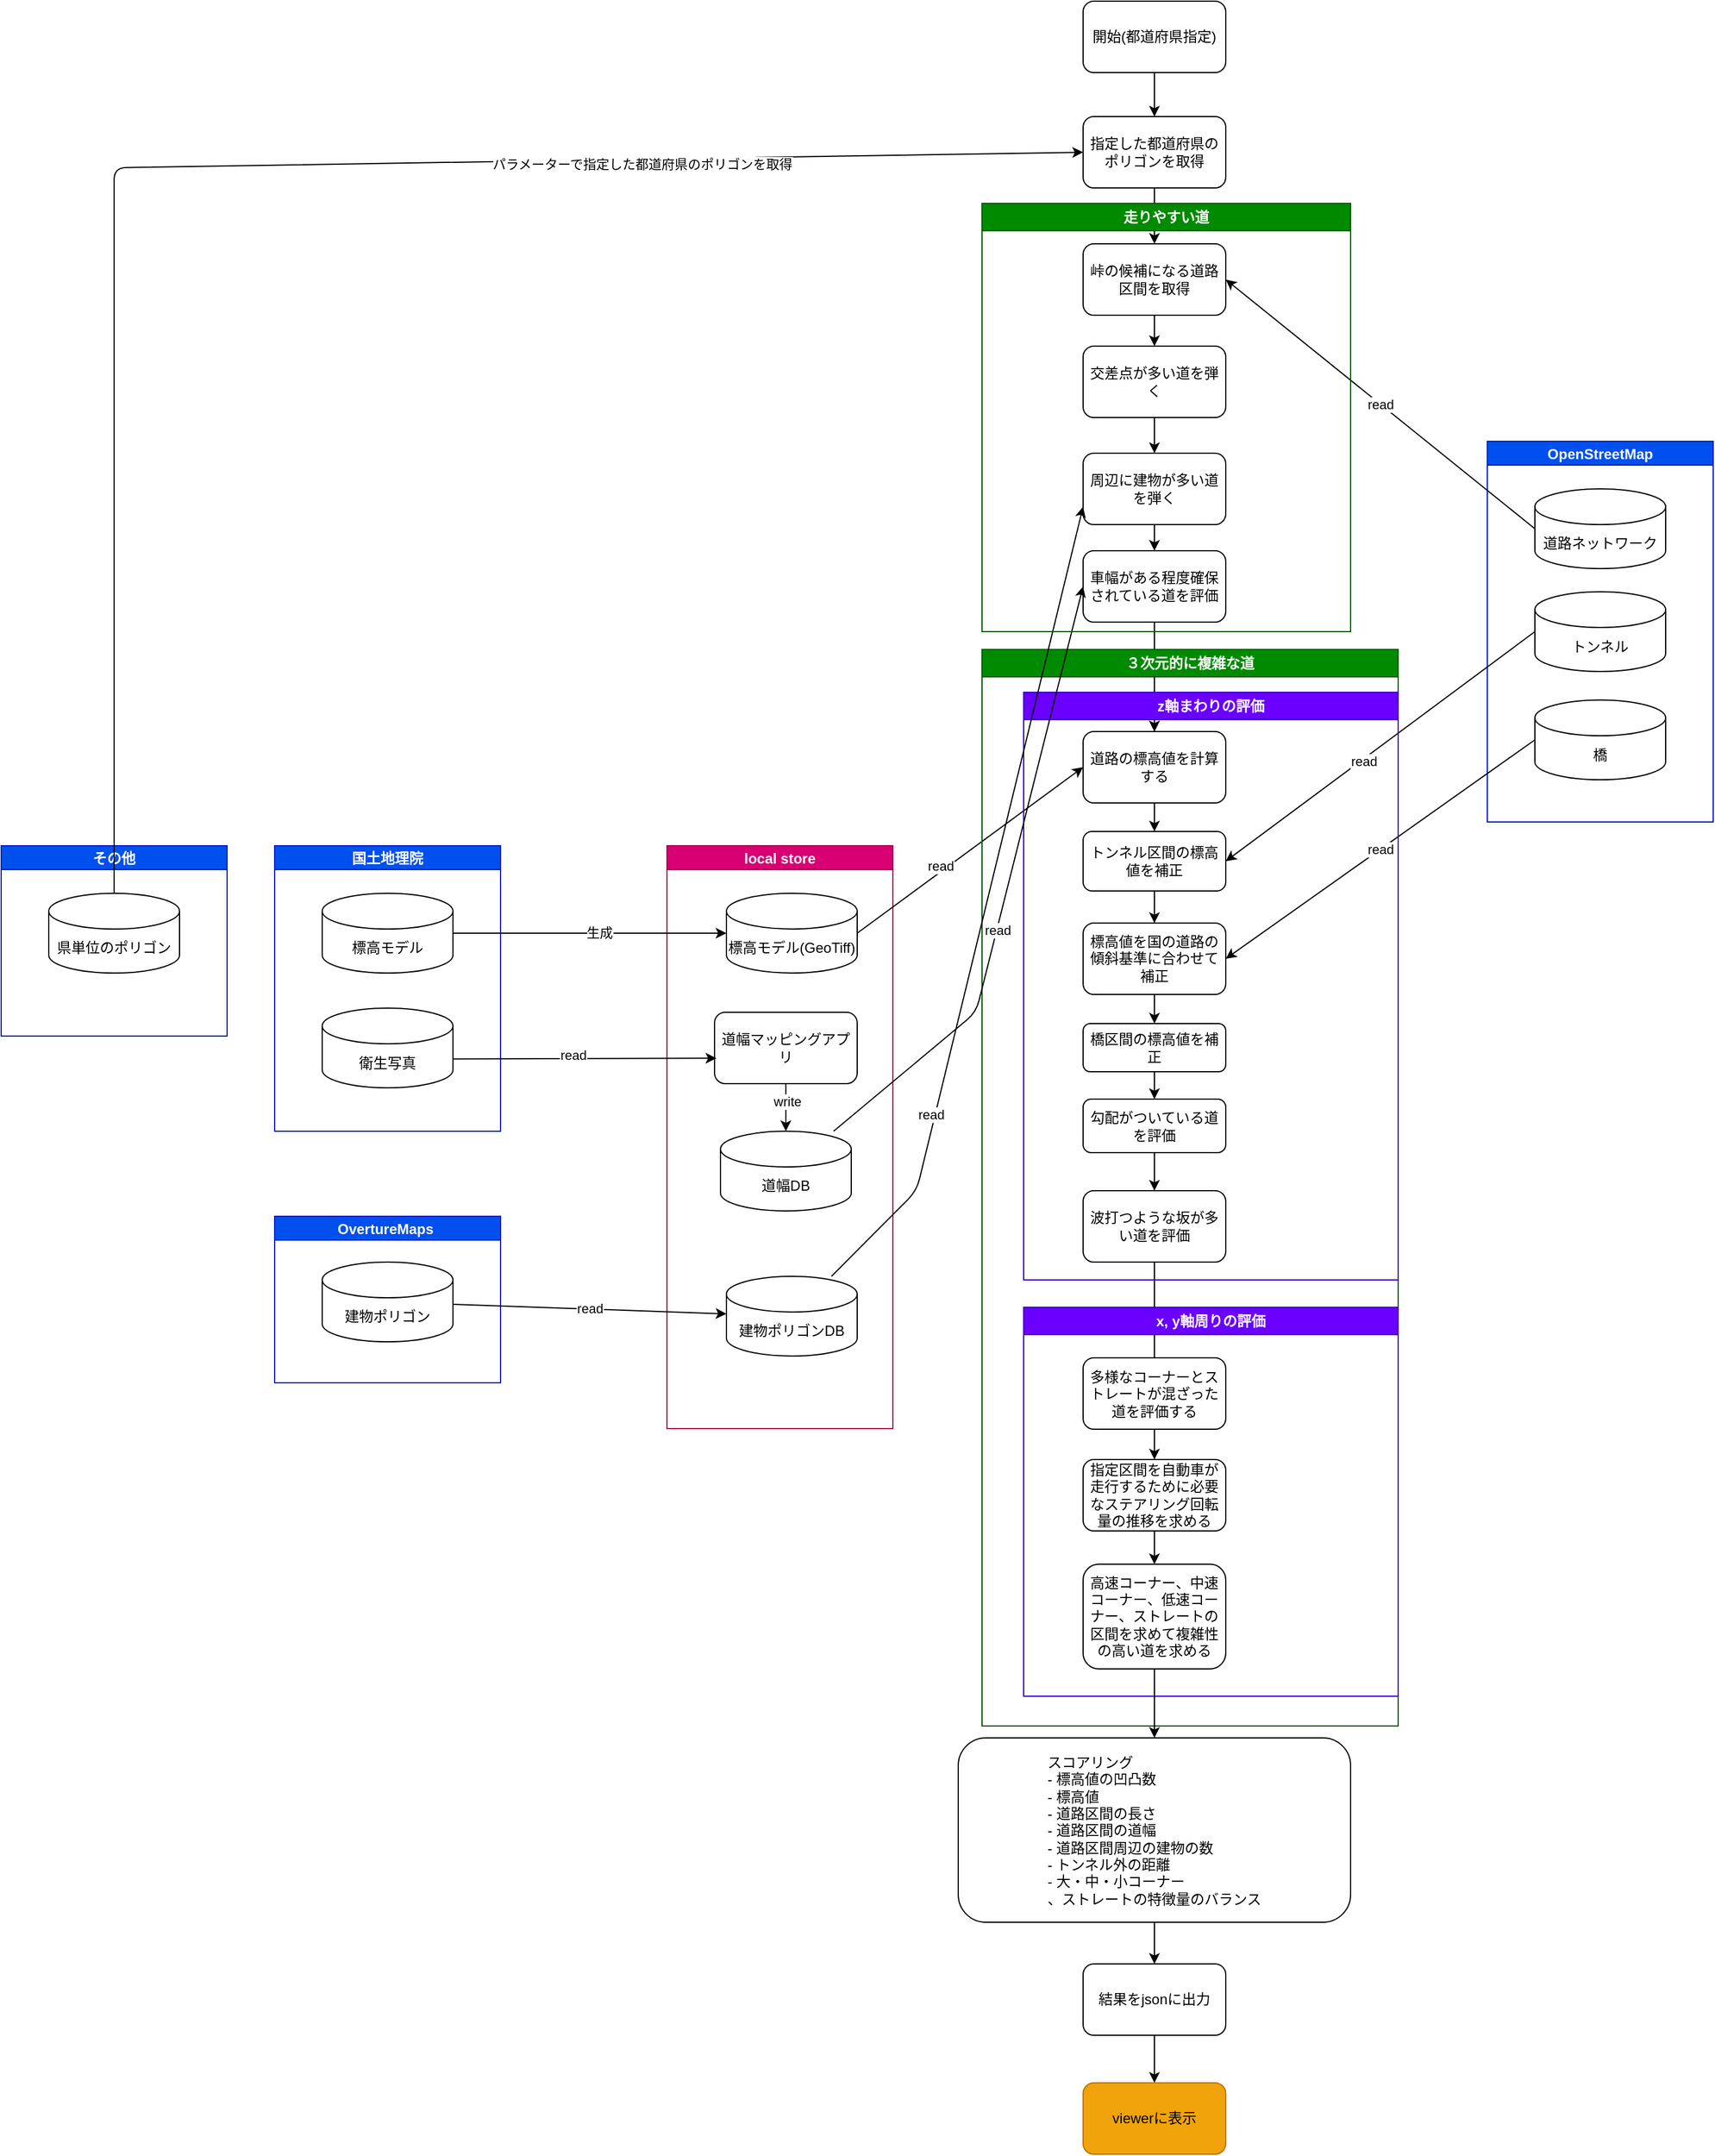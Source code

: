<mxfile>
    <diagram id="E-VGaTpxqbZD3d03mHxB" name="ページ1">
        <mxGraphModel dx="3564" dy="2792" grid="1" gridSize="10" guides="1" tooltips="1" connect="1" arrows="1" fold="1" page="1" pageScale="1" pageWidth="827" pageHeight="1169" math="0" shadow="0">
            <root>
                <mxCell id="0"/>
                <mxCell id="1" parent="0"/>
                <mxCell id="182" style="edgeStyle=none;html=1;" edge="1" parent="1" source="3" target="6">
                    <mxGeometry relative="1" as="geometry"/>
                </mxCell>
                <mxCell id="3" value="指定した都道府県のポリゴンを取得" style="rounded=1;whiteSpace=wrap;html=1;" parent="1" vertex="1">
                    <mxGeometry x="280" y="27" width="120" height="60" as="geometry"/>
                </mxCell>
                <mxCell id="9" value="" style="edgeStyle=none;html=1;" parent="1" source="6" target="8" edge="1">
                    <mxGeometry relative="1" as="geometry"/>
                </mxCell>
                <mxCell id="6" value="峠の候補になる道路区間を取得" style="rounded=1;whiteSpace=wrap;html=1;" parent="1" vertex="1">
                    <mxGeometry x="280" y="134" width="120" height="60" as="geometry"/>
                </mxCell>
                <mxCell id="11" value="" style="edgeStyle=none;html=1;" parent="1" source="8" edge="1">
                    <mxGeometry relative="1" as="geometry">
                        <mxPoint x="340" y="310" as="targetPoint"/>
                    </mxGeometry>
                </mxCell>
                <mxCell id="8" value="交差点が多い道を弾く" style="whiteSpace=wrap;html=1;rounded=1;" parent="1" vertex="1">
                    <mxGeometry x="280" y="220" width="120" height="60" as="geometry"/>
                </mxCell>
                <mxCell id="13" style="edgeStyle=none;html=1;entryX=0.5;entryY=0;entryDx=0;entryDy=0;" parent="1" target="12" edge="1">
                    <mxGeometry relative="1" as="geometry">
                        <mxPoint x="340" y="370" as="sourcePoint"/>
                    </mxGeometry>
                </mxCell>
                <mxCell id="15" value="" style="edgeStyle=none;html=1;" parent="1" source="12" target="14" edge="1">
                    <mxGeometry relative="1" as="geometry"/>
                </mxCell>
                <mxCell id="195" value="" style="edgeStyle=none;html=1;" edge="1" parent="1" source="12" target="14">
                    <mxGeometry relative="1" as="geometry"/>
                </mxCell>
                <mxCell id="12" value="車幅がある程度確保されている道を評価" style="whiteSpace=wrap;html=1;rounded=1;" parent="1" vertex="1">
                    <mxGeometry x="280" y="392" width="120" height="60" as="geometry"/>
                </mxCell>
                <mxCell id="17" value="" style="edgeStyle=none;html=1;" parent="1" source="14" target="16" edge="1">
                    <mxGeometry relative="1" as="geometry"/>
                </mxCell>
                <mxCell id="14" value="道路の標高値を計算する" style="whiteSpace=wrap;html=1;rounded=1;" parent="1" vertex="1">
                    <mxGeometry x="280" y="544" width="120" height="60" as="geometry"/>
                </mxCell>
                <mxCell id="19" value="" style="edgeStyle=none;html=1;" parent="1" source="16" target="18" edge="1">
                    <mxGeometry relative="1" as="geometry"/>
                </mxCell>
                <mxCell id="16" value="トンネル区間の標高値を補正" style="rounded=1;whiteSpace=wrap;html=1;" parent="1" vertex="1">
                    <mxGeometry x="280" y="628" width="120" height="50" as="geometry"/>
                </mxCell>
                <mxCell id="21" value="" style="edgeStyle=none;html=1;" parent="1" source="18" target="20" edge="1">
                    <mxGeometry relative="1" as="geometry"/>
                </mxCell>
                <mxCell id="18" value="標高値を国の道路の傾斜基準に合わせて補正" style="whiteSpace=wrap;html=1;rounded=1;" parent="1" vertex="1">
                    <mxGeometry x="280" y="705" width="120" height="60" as="geometry"/>
                </mxCell>
                <mxCell id="191" style="edgeStyle=none;html=1;entryX=0.5;entryY=0;entryDx=0;entryDy=0;" edge="1" parent="1" source="20" target="24">
                    <mxGeometry relative="1" as="geometry"/>
                </mxCell>
                <mxCell id="20" value="橋区間の標高値を補正" style="rounded=1;whiteSpace=wrap;html=1;" parent="1" vertex="1">
                    <mxGeometry x="280" y="789.5" width="120" height="40.5" as="geometry"/>
                </mxCell>
                <mxCell id="96" style="edgeStyle=none;html=1;entryX=0.5;entryY=0;entryDx=0;entryDy=0;" parent="1" target="94" edge="1">
                    <mxGeometry relative="1" as="geometry">
                        <mxPoint x="340" y="1014.5" as="sourcePoint"/>
                    </mxGeometry>
                </mxCell>
                <mxCell id="192" style="edgeStyle=none;html=1;entryX=0.5;entryY=0;entryDx=0;entryDy=0;" edge="1" parent="1" source="24" target="94">
                    <mxGeometry relative="1" as="geometry"/>
                </mxCell>
                <mxCell id="24" value="勾配がついている道を評価" style="whiteSpace=wrap;html=1;rounded=1;" parent="1" vertex="1">
                    <mxGeometry x="280" y="853" width="120" height="45" as="geometry"/>
                </mxCell>
                <mxCell id="180" style="edgeStyle=none;html=1;entryX=0.5;entryY=0;entryDx=0;entryDy=0;" edge="1" parent="1" source="48" target="173">
                    <mxGeometry relative="1" as="geometry"/>
                </mxCell>
                <mxCell id="48" value="指定区間を自動車が走行するために必要なステアリング回転量の推移を求める" style="whiteSpace=wrap;html=1;rounded=1;" parent="1" vertex="1">
                    <mxGeometry x="280" y="1156" width="120" height="60" as="geometry"/>
                </mxCell>
                <mxCell id="133" value="" style="edgeStyle=none;html=1;" parent="1" source="56" target="132" edge="1">
                    <mxGeometry relative="1" as="geometry"/>
                </mxCell>
                <mxCell id="56" value="&lt;div style=&quot;text-align: left;&quot;&gt;&lt;span style=&quot;background-color: initial;&quot;&gt;スコアリング&lt;/span&gt;&lt;/div&gt;&lt;div style=&quot;text-align: left;&quot;&gt;&lt;span style=&quot;background-color: initial;&quot;&gt;- 標高値の凹凸数&lt;/span&gt;&lt;/div&gt;&lt;div style=&quot;text-align: left;&quot;&gt;&lt;span style=&quot;background-color: initial;&quot;&gt;- 標高値&lt;/span&gt;&lt;/div&gt;&lt;div style=&quot;text-align: left;&quot;&gt;&lt;span style=&quot;background-color: initial;&quot;&gt;- 道路区間の長さ&lt;/span&gt;&lt;/div&gt;&lt;div style=&quot;text-align: left;&quot;&gt;&lt;span style=&quot;background-color: initial;&quot;&gt;- 道路区間の道幅&lt;/span&gt;&lt;/div&gt;&lt;div style=&quot;text-align: left;&quot;&gt;&lt;span style=&quot;background-color: initial;&quot;&gt;- 道路区間周辺の建物の数&lt;/span&gt;&lt;/div&gt;&lt;div style=&quot;text-align: left;&quot;&gt;&lt;span style=&quot;background-color: initial;&quot;&gt;- トンネル外の距離&lt;/span&gt;&lt;/div&gt;&lt;div style=&quot;text-align: left;&quot;&gt;&lt;span style=&quot;background-color: initial;&quot;&gt;- 大・中・小コーナー&lt;/span&gt;&lt;/div&gt;&lt;div style=&quot;text-align: left;&quot;&gt;&lt;span style=&quot;background-color: initial;&quot;&gt;、ストレートの特徴量のバランス&lt;/span&gt;&lt;/div&gt;" style="whiteSpace=wrap;html=1;rounded=1;" parent="1" vertex="1">
                    <mxGeometry x="175" y="1390" width="330" height="155" as="geometry"/>
                </mxCell>
                <mxCell id="65" value="OpenStreetMap" style="swimlane;startSize=20;horizontal=1;containerType=tree;fillColor=#0050ef;fontColor=#ffffff;strokeColor=#001DBC;" parent="1" vertex="1">
                    <mxGeometry x="620" y="300" width="190" height="320" as="geometry"/>
                </mxCell>
                <mxCell id="158" value="道路ネットワーク" style="shape=cylinder3;whiteSpace=wrap;html=1;boundedLbl=1;backgroundOutline=1;size=15;" parent="65" vertex="1">
                    <mxGeometry x="40" y="40" width="110" height="67" as="geometry"/>
                </mxCell>
                <mxCell id="159" value="トンネル" style="shape=cylinder3;whiteSpace=wrap;html=1;boundedLbl=1;backgroundOutline=1;size=15;" parent="65" vertex="1">
                    <mxGeometry x="40" y="126.5" width="110" height="67" as="geometry"/>
                </mxCell>
                <mxCell id="160" value="橋" style="shape=cylinder3;whiteSpace=wrap;html=1;boundedLbl=1;backgroundOutline=1;size=15;" parent="65" vertex="1">
                    <mxGeometry x="40" y="217.5" width="110" height="67" as="geometry"/>
                </mxCell>
                <mxCell id="75" value="read" style="edgeStyle=none;html=1;entryX=1;entryY=0.5;entryDx=0;entryDy=0;exitX=0;exitY=0.5;exitDx=0;exitDy=0;exitPerimeter=0;" parent="1" source="158" target="6" edge="1">
                    <mxGeometry relative="1" as="geometry"/>
                </mxCell>
                <mxCell id="76" style="edgeStyle=none;html=1;entryX=1;entryY=0.5;entryDx=0;entryDy=0;exitX=0;exitY=0.5;exitDx=0;exitDy=0;exitPerimeter=0;" parent="1" source="159" target="16" edge="1">
                    <mxGeometry relative="1" as="geometry"/>
                </mxCell>
                <mxCell id="143" value="read" style="edgeLabel;html=1;align=center;verticalAlign=middle;resizable=0;points=[];" parent="76" vertex="1" connectable="0">
                    <mxGeometry x="0.114" y="1" relative="1" as="geometry">
                        <mxPoint as="offset"/>
                    </mxGeometry>
                </mxCell>
                <mxCell id="78" value="read" style="edgeStyle=none;html=1;entryX=1;entryY=0.5;entryDx=0;entryDy=0;exitX=0;exitY=0.5;exitDx=0;exitDy=0;exitPerimeter=0;" parent="1" source="160" target="18" edge="1">
                    <mxGeometry relative="1" as="geometry"/>
                </mxCell>
                <mxCell id="81" value="国土地理院" style="swimlane;startSize=20;horizontal=1;containerType=tree;fillColor=#0050ef;fontColor=#ffffff;strokeColor=#001DBC;" parent="1" vertex="1">
                    <mxGeometry x="-400" y="640" width="190" height="240" as="geometry"/>
                </mxCell>
                <mxCell id="152" value="標高モデル" style="shape=cylinder3;whiteSpace=wrap;html=1;boundedLbl=1;backgroundOutline=1;size=15;" parent="81" vertex="1">
                    <mxGeometry x="40" y="40" width="110" height="67" as="geometry"/>
                </mxCell>
                <mxCell id="153" value="衛生写真" style="shape=cylinder3;whiteSpace=wrap;html=1;boundedLbl=1;backgroundOutline=1;size=15;" parent="81" vertex="1">
                    <mxGeometry x="40" y="136.5" width="110" height="67" as="geometry"/>
                </mxCell>
                <mxCell id="179" style="edgeStyle=none;html=1;" edge="1" parent="1" source="94" target="48">
                    <mxGeometry relative="1" as="geometry"/>
                </mxCell>
                <mxCell id="98" value="local store" style="swimlane;startSize=20;horizontal=1;containerType=tree;fillColor=#d80073;fontColor=#ffffff;strokeColor=#A50040;" parent="1" vertex="1">
                    <mxGeometry x="-70" y="640" width="190" height="490" as="geometry"/>
                </mxCell>
                <mxCell id="112" value="道幅マッピングアプリ" style="whiteSpace=wrap;html=1;rounded=1;" parent="98" vertex="1">
                    <mxGeometry x="40" y="140" width="120" height="60" as="geometry"/>
                </mxCell>
                <mxCell id="155" value="標高モデル(GeoTiff)" style="shape=cylinder3;whiteSpace=wrap;html=1;boundedLbl=1;backgroundOutline=1;size=15;" parent="98" vertex="1">
                    <mxGeometry x="50" y="40" width="110" height="67" as="geometry"/>
                </mxCell>
                <mxCell id="156" value="道幅DB" style="shape=cylinder3;whiteSpace=wrap;html=1;boundedLbl=1;backgroundOutline=1;size=15;" parent="98" vertex="1">
                    <mxGeometry x="45" y="240" width="110" height="67" as="geometry"/>
                </mxCell>
                <mxCell id="118" style="edgeStyle=none;html=1;entryX=0.5;entryY=0;entryDx=0;entryDy=0;entryPerimeter=0;" parent="98" source="112" target="156" edge="1">
                    <mxGeometry relative="1" as="geometry"/>
                </mxCell>
                <mxCell id="142" value="write" style="edgeLabel;html=1;align=center;verticalAlign=middle;resizable=0;points=[];" parent="118" vertex="1" connectable="0">
                    <mxGeometry x="-0.27" y="1" relative="1" as="geometry">
                        <mxPoint as="offset"/>
                    </mxGeometry>
                </mxCell>
                <mxCell id="157" value="建物ポリゴンDB" style="shape=cylinder3;whiteSpace=wrap;html=1;boundedLbl=1;backgroundOutline=1;size=15;" parent="98" vertex="1">
                    <mxGeometry x="50" y="362" width="110" height="67" as="geometry"/>
                </mxCell>
                <mxCell id="115" style="edgeStyle=none;html=1;entryX=0;entryY=0.5;entryDx=0;entryDy=0;entryPerimeter=0;exitX=1;exitY=0.5;exitDx=0;exitDy=0;exitPerimeter=0;" parent="1" source="152" target="155" edge="1">
                    <mxGeometry relative="1" as="geometry"/>
                </mxCell>
                <mxCell id="116" value="生成" style="edgeLabel;html=1;align=center;verticalAlign=middle;resizable=0;points=[];" parent="115" vertex="1" connectable="0">
                    <mxGeometry x="0.068" y="1" relative="1" as="geometry">
                        <mxPoint as="offset"/>
                    </mxGeometry>
                </mxCell>
                <mxCell id="117" style="edgeStyle=none;html=1;entryX=0.013;entryY=0.644;entryDx=0;entryDy=0;entryPerimeter=0;exitX=1;exitY=0;exitDx=0;exitDy=42.75;exitPerimeter=0;" parent="1" source="153" target="112" edge="1">
                    <mxGeometry relative="1" as="geometry"/>
                </mxCell>
                <mxCell id="119" value="read" style="edgeLabel;html=1;align=center;verticalAlign=middle;resizable=0;points=[];" parent="117" vertex="1" connectable="0">
                    <mxGeometry x="-0.092" y="3" relative="1" as="geometry">
                        <mxPoint as="offset"/>
                    </mxGeometry>
                </mxCell>
                <mxCell id="122" style="edgeStyle=none;html=1;entryX=0;entryY=0.5;entryDx=0;entryDy=0;exitX=1;exitY=0.5;exitDx=0;exitDy=0;exitPerimeter=0;" parent="1" source="155" target="14" edge="1">
                    <mxGeometry relative="1" as="geometry"/>
                </mxCell>
                <mxCell id="141" value="read" style="edgeLabel;html=1;align=center;verticalAlign=middle;resizable=0;points=[];" parent="122" vertex="1" connectable="0">
                    <mxGeometry x="-0.236" y="4" relative="1" as="geometry">
                        <mxPoint as="offset"/>
                    </mxGeometry>
                </mxCell>
                <mxCell id="124" value="OvertureMaps " style="swimlane;startSize=20;horizontal=1;containerType=tree;fillColor=#0050ef;fontColor=#ffffff;strokeColor=#001DBC;" parent="1" vertex="1">
                    <mxGeometry x="-400" y="951.5" width="190" height="140" as="geometry"/>
                </mxCell>
                <mxCell id="154" value="建物ポリゴン" style="shape=cylinder3;whiteSpace=wrap;html=1;boundedLbl=1;backgroundOutline=1;size=15;" parent="124" vertex="1">
                    <mxGeometry x="40" y="38.5" width="110" height="67" as="geometry"/>
                </mxCell>
                <mxCell id="128" value="read" style="edgeStyle=none;html=1;" parent="1" source="154" target="157" edge="1">
                    <mxGeometry relative="1" as="geometry"/>
                </mxCell>
                <mxCell id="138" value="" style="edgeStyle=none;html=1;" parent="1" source="132" target="137" edge="1">
                    <mxGeometry relative="1" as="geometry"/>
                </mxCell>
                <mxCell id="132" value="結果をjsonに出力" style="whiteSpace=wrap;html=1;rounded=1;" parent="1" vertex="1">
                    <mxGeometry x="280" y="1580" width="120" height="60" as="geometry"/>
                </mxCell>
                <mxCell id="137" value="viewerに表示" style="whiteSpace=wrap;html=1;rounded=1;fillColor=#f0a30a;fontColor=#000000;strokeColor=#BD7000;" parent="1" vertex="1">
                    <mxGeometry x="280" y="1680" width="120" height="60" as="geometry"/>
                </mxCell>
                <mxCell id="144" value="３次元的に複雑な道" style="swimlane;whiteSpace=wrap;html=1;fillColor=#008a00;fontColor=#ffffff;strokeColor=#005700;" parent="1" vertex="1">
                    <mxGeometry x="195" y="475" width="350" height="905" as="geometry">
                        <mxRectangle x="192" y="465" width="150" height="30" as="alternateBounds"/>
                    </mxGeometry>
                </mxCell>
                <mxCell id="185" value="z軸まわりの評価" style="swimlane;whiteSpace=wrap;html=1;fillColor=#6a00ff;fontColor=#ffffff;strokeColor=#3700CC;" vertex="1" parent="144">
                    <mxGeometry x="35" y="36" width="315" height="494" as="geometry">
                        <mxRectangle x="192" y="465" width="150" height="30" as="alternateBounds"/>
                    </mxGeometry>
                </mxCell>
                <mxCell id="94" value="波打つような坂が多い道を評価" style="whiteSpace=wrap;html=1;rounded=1;" parent="185" vertex="1">
                    <mxGeometry x="50" y="419" width="120" height="60" as="geometry"/>
                </mxCell>
                <mxCell id="186" value="多様なコーナーとストレートが混ざった道を評価する" style="whiteSpace=wrap;html=1;rounded=1;" vertex="1" parent="144">
                    <mxGeometry x="85" y="595.5" width="120" height="60" as="geometry"/>
                </mxCell>
                <mxCell id="193" value="x, y軸周りの評価" style="swimlane;whiteSpace=wrap;html=1;fillColor=#6a00ff;fontColor=#ffffff;strokeColor=#3700CC;" vertex="1" parent="144">
                    <mxGeometry x="35" y="553" width="315" height="327" as="geometry">
                        <mxRectangle x="192" y="465" width="150" height="30" as="alternateBounds"/>
                    </mxGeometry>
                </mxCell>
                <mxCell id="161" value="その他" style="swimlane;startSize=20;horizontal=1;containerType=tree;fillColor=#0050ef;fontColor=#ffffff;strokeColor=#001DBC;" parent="1" vertex="1">
                    <mxGeometry x="-630" y="640" width="190" height="160" as="geometry"/>
                </mxCell>
                <mxCell id="162" value="県単位のポリゴン" style="shape=cylinder3;whiteSpace=wrap;html=1;boundedLbl=1;backgroundOutline=1;size=15;" parent="161" vertex="1">
                    <mxGeometry x="40" y="40" width="110" height="67" as="geometry"/>
                </mxCell>
                <mxCell id="164" style="edgeStyle=none;html=1;entryX=0;entryY=0.5;entryDx=0;entryDy=0;" parent="1" source="162" target="3" edge="1">
                    <mxGeometry relative="1" as="geometry">
                        <Array as="points">
                            <mxPoint x="-535" y="70"/>
                        </Array>
                    </mxGeometry>
                </mxCell>
                <mxCell id="166" value="パラメーターで指定した都道府県のポリゴンを取得" style="edgeLabel;html=1;align=center;verticalAlign=middle;resizable=0;points=[];" vertex="1" connectable="0" parent="164">
                    <mxGeometry x="0.48" y="-4" relative="1" as="geometry">
                        <mxPoint x="-1" as="offset"/>
                    </mxGeometry>
                </mxCell>
                <mxCell id="168" style="edgeStyle=none;html=1;entryX=0.5;entryY=0;entryDx=0;entryDy=0;" edge="1" parent="1" source="167" target="3">
                    <mxGeometry relative="1" as="geometry"/>
                </mxCell>
                <mxCell id="167" value="開始(都道府県指定)" style="rounded=1;whiteSpace=wrap;html=1;" vertex="1" parent="1">
                    <mxGeometry x="280" y="-70" width="120" height="60" as="geometry"/>
                </mxCell>
                <mxCell id="170" value="周辺に建物が多い道を弾く" style="whiteSpace=wrap;html=1;rounded=1;" vertex="1" parent="1">
                    <mxGeometry x="280" y="310" width="120" height="60" as="geometry"/>
                </mxCell>
                <mxCell id="174" style="edgeStyle=none;html=1;entryX=0;entryY=0.5;entryDx=0;entryDy=0;" edge="1" parent="1" source="156" target="12">
                    <mxGeometry relative="1" as="geometry">
                        <Array as="points">
                            <mxPoint x="190" y="780"/>
                        </Array>
                    </mxGeometry>
                </mxCell>
                <mxCell id="175" value="read" style="edgeLabel;html=1;align=center;verticalAlign=middle;resizable=0;points=[];" vertex="1" connectable="0" parent="174">
                    <mxGeometry x="-0.132" relative="1" as="geometry">
                        <mxPoint as="offset"/>
                    </mxGeometry>
                </mxCell>
                <mxCell id="176" style="edgeStyle=none;html=1;entryX=0;entryY=0.75;entryDx=0;entryDy=0;" edge="1" parent="1" source="157" target="170">
                    <mxGeometry relative="1" as="geometry">
                        <Array as="points">
                            <mxPoint x="140" y="930"/>
                        </Array>
                    </mxGeometry>
                </mxCell>
                <mxCell id="177" value="read" style="edgeLabel;html=1;align=center;verticalAlign=middle;resizable=0;points=[];" vertex="1" connectable="0" parent="176">
                    <mxGeometry x="-0.52" y="4" relative="1" as="geometry">
                        <mxPoint as="offset"/>
                    </mxGeometry>
                </mxCell>
                <mxCell id="181" style="edgeStyle=none;html=1;" edge="1" parent="1" source="173" target="56">
                    <mxGeometry relative="1" as="geometry"/>
                </mxCell>
                <mxCell id="173" value="高速コーナー、中速コーナー、低速コーナー、ストレートの区間を求めて複雑性の高い道を求める" style="whiteSpace=wrap;html=1;rounded=1;" vertex="1" parent="1">
                    <mxGeometry x="280" y="1244" width="120" height="88" as="geometry"/>
                </mxCell>
                <mxCell id="35" value="走りやすい道" style="swimlane;whiteSpace=wrap;html=1;fillColor=#008a00;fontColor=#ffffff;strokeColor=#005700;" parent="1" vertex="1">
                    <mxGeometry x="195" y="100" width="310" height="360" as="geometry">
                        <mxRectangle x="192" y="465" width="150" height="30" as="alternateBounds"/>
                    </mxGeometry>
                </mxCell>
            </root>
        </mxGraphModel>
    </diagram>
</mxfile>